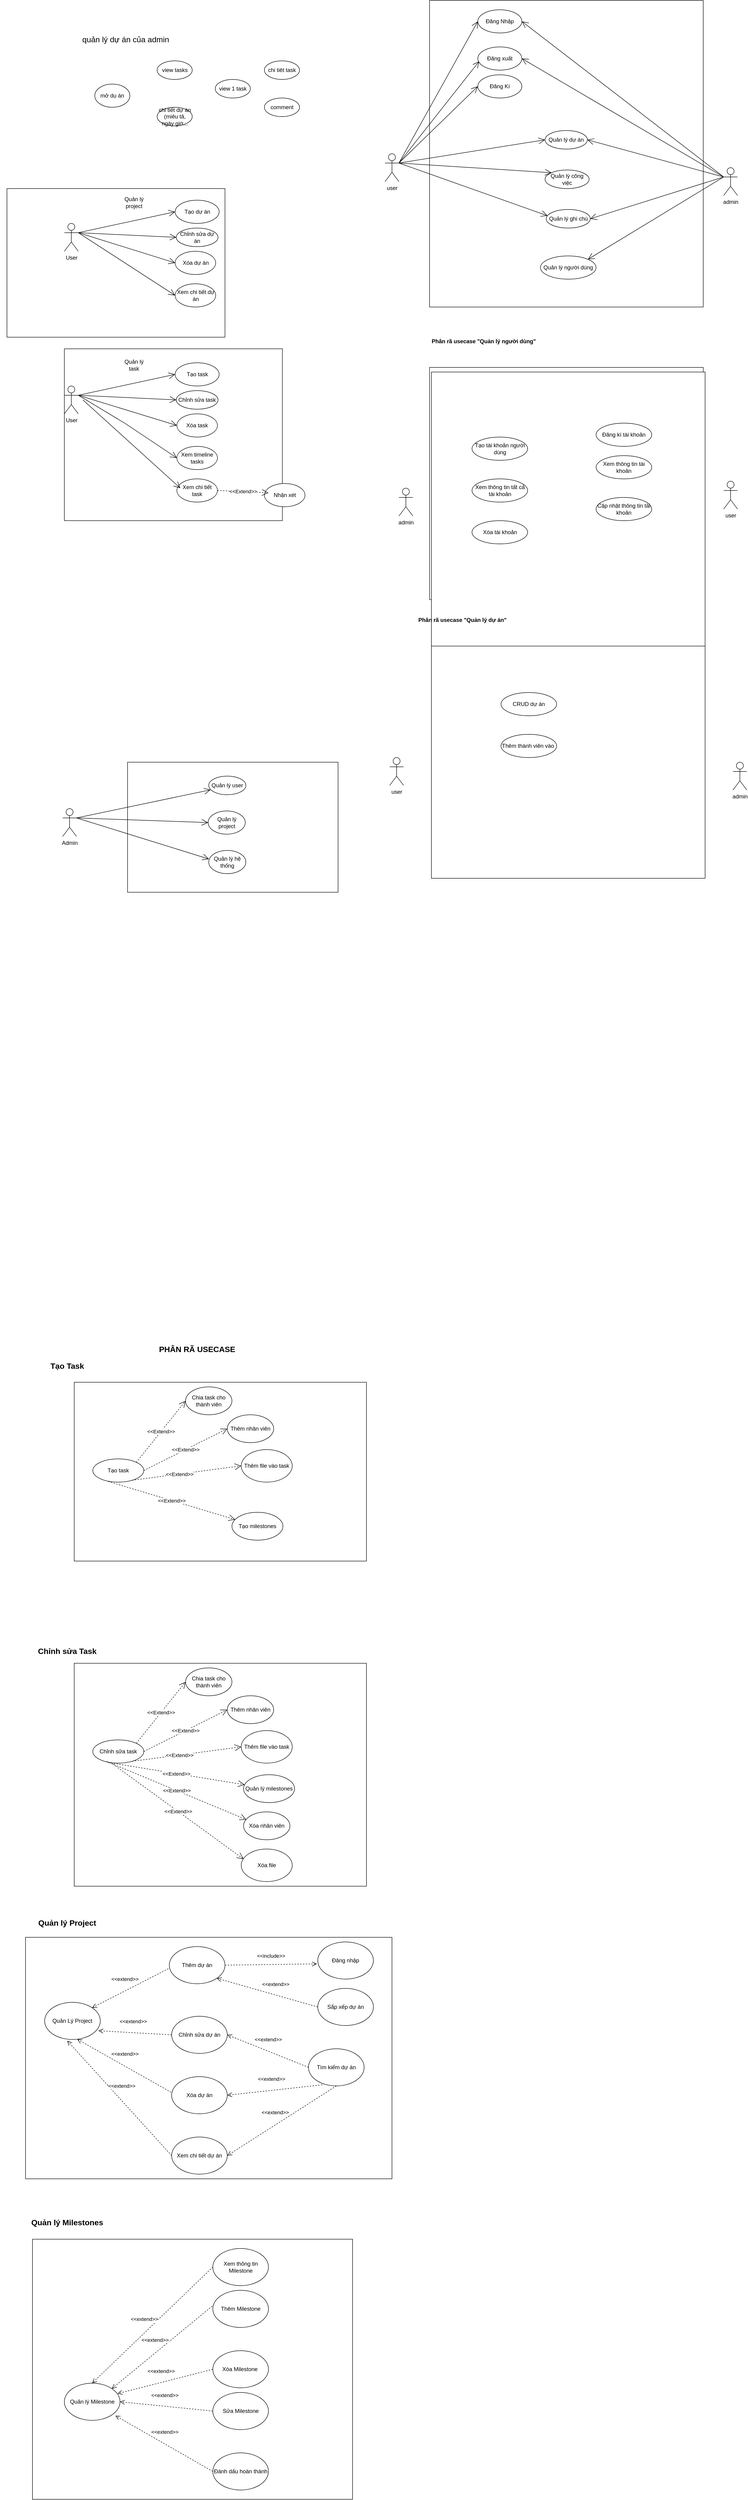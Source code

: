 <mxfile version="20.8.23" type="github">
  <diagram name="Trang-1" id="r42uPq_lxR6HUhc7CNXD">
    <mxGraphModel dx="1051" dy="5326" grid="1" gridSize="10" guides="1" tooltips="1" connect="1" arrows="1" fold="1" page="1" pageScale="1" pageWidth="827" pageHeight="1169" math="0" shadow="0">
      <root>
        <mxCell id="0" />
        <mxCell id="1" parent="0" />
        <mxCell id="wdoDGnzqQ3pz-jxtd77W-91" value="" style="rounded=0;whiteSpace=wrap;html=1;" parent="1" vertex="1">
          <mxGeometry x="90" y="1280" width="690" height="560" as="geometry" />
        </mxCell>
        <mxCell id="3knPD4Hbd1GsSMwaH2PE-27" value="" style="rounded=0;whiteSpace=wrap;html=1;" parent="1" vertex="1">
          <mxGeometry x="180" y="-565" width="630" height="385" as="geometry" />
        </mxCell>
        <mxCell id="3knPD4Hbd1GsSMwaH2PE-23" value="" style="rounded=0;whiteSpace=wrap;html=1;" parent="1" vertex="1">
          <mxGeometry x="35" y="-3135" width="470" height="320" as="geometry" />
        </mxCell>
        <mxCell id="3knPD4Hbd1GsSMwaH2PE-5" value="Chỉnh sửa dự án" style="ellipse;whiteSpace=wrap;html=1;" parent="1" vertex="1">
          <mxGeometry x="400" y="-3050" width="90" height="40" as="geometry" />
        </mxCell>
        <mxCell id="3knPD4Hbd1GsSMwaH2PE-8" value="Tạo dự án" style="ellipse;whiteSpace=wrap;html=1;" parent="1" vertex="1">
          <mxGeometry x="397.5" y="-3110" width="95" height="50" as="geometry" />
        </mxCell>
        <mxCell id="3knPD4Hbd1GsSMwaH2PE-9" value="Xóa dự án" style="ellipse;whiteSpace=wrap;html=1;" parent="1" vertex="1">
          <mxGeometry x="397.5" y="-3000" width="87.5" height="50" as="geometry" />
        </mxCell>
        <mxCell id="3knPD4Hbd1GsSMwaH2PE-10" value="Xem chi tiết dự án" style="ellipse;whiteSpace=wrap;html=1;" parent="1" vertex="1">
          <mxGeometry x="397.5" y="-2930" width="87.5" height="50" as="geometry" />
        </mxCell>
        <mxCell id="3knPD4Hbd1GsSMwaH2PE-12" value="Thêm nhân viên" style="ellipse;whiteSpace=wrap;html=1;" parent="1" vertex="1">
          <mxGeometry x="510" y="-495" width="100" height="60" as="geometry" />
        </mxCell>
        <mxCell id="3knPD4Hbd1GsSMwaH2PE-14" value="Chia task cho thành viên" style="ellipse;whiteSpace=wrap;html=1;" parent="1" vertex="1">
          <mxGeometry x="420" y="-555" width="100" height="60" as="geometry" />
        </mxCell>
        <mxCell id="3knPD4Hbd1GsSMwaH2PE-16" value="Thêm file vào task" style="ellipse;whiteSpace=wrap;html=1;" parent="1" vertex="1">
          <mxGeometry x="540" y="-420" width="110" height="70" as="geometry" />
        </mxCell>
        <mxCell id="3knPD4Hbd1GsSMwaH2PE-24" value="Quản lý project" style="text;html=1;strokeColor=none;fillColor=none;align=center;verticalAlign=middle;whiteSpace=wrap;rounded=0;" parent="1" vertex="1">
          <mxGeometry x="278.75" y="-3120" width="60" height="30" as="geometry" />
        </mxCell>
        <mxCell id="3knPD4Hbd1GsSMwaH2PE-26" value="User" style="shape=umlActor;verticalLabelPosition=bottom;verticalAlign=top;html=1;outlineConnect=0;" parent="1" vertex="1">
          <mxGeometry x="158.75" y="-3060" width="30" height="60" as="geometry" />
        </mxCell>
        <mxCell id="3knPD4Hbd1GsSMwaH2PE-33" value="&amp;lt;&amp;lt;Extend&amp;gt;&amp;gt;" style="endArrow=open;endSize=12;dashed=1;html=1;rounded=0;exitX=1;exitY=0;exitDx=0;exitDy=0;entryX=0;entryY=0.5;entryDx=0;entryDy=0;" parent="1" target="3knPD4Hbd1GsSMwaH2PE-14" edge="1">
          <mxGeometry width="160" relative="1" as="geometry">
            <mxPoint x="313.891" y="-392.678" as="sourcePoint" />
            <mxPoint x="621.25" y="-450.59" as="targetPoint" />
          </mxGeometry>
        </mxCell>
        <mxCell id="3knPD4Hbd1GsSMwaH2PE-37" value="&amp;lt;&amp;lt;Extend&amp;gt;&amp;gt;" style="endArrow=open;endSize=12;dashed=1;html=1;rounded=0;exitX=1;exitY=0.5;exitDx=0;exitDy=0;entryX=0;entryY=0.5;entryDx=0;entryDy=0;" parent="1" target="3knPD4Hbd1GsSMwaH2PE-12" edge="1">
          <mxGeometry width="160" relative="1" as="geometry">
            <mxPoint x="330" y="-375" as="sourcePoint" />
            <mxPoint x="520" y="-455" as="targetPoint" />
          </mxGeometry>
        </mxCell>
        <mxCell id="3knPD4Hbd1GsSMwaH2PE-43" value="&amp;lt;&amp;lt;Extend&amp;gt;&amp;gt;" style="endArrow=open;endSize=12;dashed=1;html=1;rounded=0;entryX=0;entryY=0.5;entryDx=0;entryDy=0;exitX=0.5;exitY=1;exitDx=0;exitDy=0;" parent="1" target="3knPD4Hbd1GsSMwaH2PE-16" edge="1">
          <mxGeometry width="160" relative="1" as="geometry">
            <mxPoint x="275" y="-350" as="sourcePoint" />
            <mxPoint x="536.109" y="-384.749" as="targetPoint" />
          </mxGeometry>
        </mxCell>
        <mxCell id="3knPD4Hbd1GsSMwaH2PE-46" value="Tạo milestones" style="ellipse;whiteSpace=wrap;html=1;" parent="1" vertex="1">
          <mxGeometry x="520" y="-285" width="110" height="60" as="geometry" />
        </mxCell>
        <mxCell id="3knPD4Hbd1GsSMwaH2PE-51" value="&amp;lt;&amp;lt;Extend&amp;gt;&amp;gt;" style="endArrow=open;endSize=12;dashed=1;html=1;rounded=0;exitX=0.303;exitY=0.973;exitDx=0;exitDy=0;exitPerimeter=0;" parent="1" target="3knPD4Hbd1GsSMwaH2PE-46" edge="1">
          <mxGeometry width="160" relative="1" as="geometry">
            <mxPoint x="253.33" y="-351.35" as="sourcePoint" />
            <mxPoint x="590" y="-65" as="targetPoint" />
          </mxGeometry>
        </mxCell>
        <mxCell id="3knPD4Hbd1GsSMwaH2PE-71" value="" style="endArrow=open;endFill=1;endSize=12;html=1;rounded=0;exitX=1;exitY=0.333;exitDx=0;exitDy=0;exitPerimeter=0;entryX=0;entryY=0.5;entryDx=0;entryDy=0;" parent="1" source="3knPD4Hbd1GsSMwaH2PE-26" target="3knPD4Hbd1GsSMwaH2PE-8" edge="1">
          <mxGeometry width="160" relative="1" as="geometry">
            <mxPoint x="418.75" y="-3070" as="sourcePoint" />
            <mxPoint x="578.75" y="-3070" as="targetPoint" />
          </mxGeometry>
        </mxCell>
        <mxCell id="3knPD4Hbd1GsSMwaH2PE-72" value="" style="endArrow=open;endFill=1;endSize=12;html=1;rounded=0;exitX=1;exitY=0.333;exitDx=0;exitDy=0;exitPerimeter=0;entryX=0;entryY=0.5;entryDx=0;entryDy=0;" parent="1" source="3knPD4Hbd1GsSMwaH2PE-26" target="3knPD4Hbd1GsSMwaH2PE-5" edge="1">
          <mxGeometry width="160" relative="1" as="geometry">
            <mxPoint x="198.75" y="-3030" as="sourcePoint" />
            <mxPoint x="406.75" y="-3085" as="targetPoint" />
          </mxGeometry>
        </mxCell>
        <mxCell id="3knPD4Hbd1GsSMwaH2PE-73" value="" style="endArrow=open;endFill=1;endSize=12;html=1;rounded=0;exitX=1;exitY=0.333;exitDx=0;exitDy=0;exitPerimeter=0;entryX=0;entryY=0.5;entryDx=0;entryDy=0;" parent="1" source="3knPD4Hbd1GsSMwaH2PE-26" target="3knPD4Hbd1GsSMwaH2PE-9" edge="1">
          <mxGeometry width="160" relative="1" as="geometry">
            <mxPoint x="208.75" y="-3020" as="sourcePoint" />
            <mxPoint x="416.75" y="-3075" as="targetPoint" />
          </mxGeometry>
        </mxCell>
        <mxCell id="3knPD4Hbd1GsSMwaH2PE-74" value="" style="endArrow=open;endFill=1;endSize=12;html=1;rounded=0;exitX=1;exitY=0.333;exitDx=0;exitDy=0;exitPerimeter=0;entryX=0;entryY=0.5;entryDx=0;entryDy=0;" parent="1" source="3knPD4Hbd1GsSMwaH2PE-26" target="3knPD4Hbd1GsSMwaH2PE-10" edge="1">
          <mxGeometry width="160" relative="1" as="geometry">
            <mxPoint x="218.75" y="-3010" as="sourcePoint" />
            <mxPoint x="426.75" y="-3065" as="targetPoint" />
          </mxGeometry>
        </mxCell>
        <mxCell id="wdoDGnzqQ3pz-jxtd77W-14" value="Tạo task" style="ellipse;whiteSpace=wrap;html=1;" parent="1" vertex="1">
          <mxGeometry x="220" y="-400" width="110" height="50" as="geometry" />
        </mxCell>
        <mxCell id="wdoDGnzqQ3pz-jxtd77W-23" value="" style="rounded=0;whiteSpace=wrap;html=1;" parent="1" vertex="1">
          <mxGeometry x="158.75" y="-2790" width="470" height="370" as="geometry" />
        </mxCell>
        <mxCell id="wdoDGnzqQ3pz-jxtd77W-24" value="Chỉnh sửa task" style="ellipse;whiteSpace=wrap;html=1;" parent="1" vertex="1">
          <mxGeometry x="400" y="-2700" width="90" height="40" as="geometry" />
        </mxCell>
        <mxCell id="wdoDGnzqQ3pz-jxtd77W-25" value="Tạo task" style="ellipse;whiteSpace=wrap;html=1;" parent="1" vertex="1">
          <mxGeometry x="397.5" y="-2760" width="95" height="50" as="geometry" />
        </mxCell>
        <mxCell id="wdoDGnzqQ3pz-jxtd77W-26" value="Xóa task" style="ellipse;whiteSpace=wrap;html=1;" parent="1" vertex="1">
          <mxGeometry x="401.25" y="-2650" width="87.5" height="50" as="geometry" />
        </mxCell>
        <mxCell id="wdoDGnzqQ3pz-jxtd77W-27" value="Xem timeline tasks" style="ellipse;whiteSpace=wrap;html=1;" parent="1" vertex="1">
          <mxGeometry x="401.25" y="-2580" width="87.5" height="50" as="geometry" />
        </mxCell>
        <mxCell id="wdoDGnzqQ3pz-jxtd77W-28" value="Quản lý task" style="text;html=1;strokeColor=none;fillColor=none;align=center;verticalAlign=middle;whiteSpace=wrap;rounded=0;" parent="1" vertex="1">
          <mxGeometry x="278.75" y="-2770" width="60" height="30" as="geometry" />
        </mxCell>
        <mxCell id="wdoDGnzqQ3pz-jxtd77W-29" value="User" style="shape=umlActor;verticalLabelPosition=bottom;verticalAlign=top;html=1;outlineConnect=0;" parent="1" vertex="1">
          <mxGeometry x="158.75" y="-2710" width="30" height="60" as="geometry" />
        </mxCell>
        <mxCell id="wdoDGnzqQ3pz-jxtd77W-30" value="" style="endArrow=open;endFill=1;endSize=12;html=1;rounded=0;exitX=1;exitY=0.333;exitDx=0;exitDy=0;exitPerimeter=0;entryX=0;entryY=0.5;entryDx=0;entryDy=0;" parent="1" source="wdoDGnzqQ3pz-jxtd77W-29" target="wdoDGnzqQ3pz-jxtd77W-25" edge="1">
          <mxGeometry width="160" relative="1" as="geometry">
            <mxPoint x="418.75" y="-2720" as="sourcePoint" />
            <mxPoint x="578.75" y="-2720" as="targetPoint" />
          </mxGeometry>
        </mxCell>
        <mxCell id="wdoDGnzqQ3pz-jxtd77W-31" value="" style="endArrow=open;endFill=1;endSize=12;html=1;rounded=0;exitX=1;exitY=0.333;exitDx=0;exitDy=0;exitPerimeter=0;entryX=0;entryY=0.5;entryDx=0;entryDy=0;" parent="1" source="wdoDGnzqQ3pz-jxtd77W-29" target="wdoDGnzqQ3pz-jxtd77W-24" edge="1">
          <mxGeometry width="160" relative="1" as="geometry">
            <mxPoint x="198.75" y="-2680" as="sourcePoint" />
            <mxPoint x="406.75" y="-2735" as="targetPoint" />
          </mxGeometry>
        </mxCell>
        <mxCell id="wdoDGnzqQ3pz-jxtd77W-32" value="" style="endArrow=open;endFill=1;endSize=12;html=1;rounded=0;exitX=1;exitY=0.333;exitDx=0;exitDy=0;exitPerimeter=0;entryX=0;entryY=0.5;entryDx=0;entryDy=0;" parent="1" source="wdoDGnzqQ3pz-jxtd77W-29" target="wdoDGnzqQ3pz-jxtd77W-26" edge="1">
          <mxGeometry width="160" relative="1" as="geometry">
            <mxPoint x="208.75" y="-2670" as="sourcePoint" />
            <mxPoint x="416.75" y="-2725" as="targetPoint" />
          </mxGeometry>
        </mxCell>
        <mxCell id="wdoDGnzqQ3pz-jxtd77W-33" value="" style="endArrow=open;endFill=1;endSize=12;html=1;rounded=0;exitX=1;exitY=0.333;exitDx=0;exitDy=0;exitPerimeter=0;entryX=0;entryY=0.5;entryDx=0;entryDy=0;" parent="1" source="wdoDGnzqQ3pz-jxtd77W-29" target="wdoDGnzqQ3pz-jxtd77W-27" edge="1">
          <mxGeometry width="160" relative="1" as="geometry">
            <mxPoint x="218.75" y="-2660" as="sourcePoint" />
            <mxPoint x="426.75" y="-2715" as="targetPoint" />
            <Array as="points">
              <mxPoint x="288.75" y="-2630" />
            </Array>
          </mxGeometry>
        </mxCell>
        <mxCell id="wdoDGnzqQ3pz-jxtd77W-34" value="Xem chi tiết task" style="ellipse;whiteSpace=wrap;html=1;" parent="1" vertex="1">
          <mxGeometry x="401.25" y="-2510" width="87.5" height="50" as="geometry" />
        </mxCell>
        <mxCell id="wdoDGnzqQ3pz-jxtd77W-35" value="" style="endArrow=open;endFill=1;endSize=12;html=1;rounded=0;entryX=0.086;entryY=0.4;entryDx=0;entryDy=0;entryPerimeter=0;" parent="1" target="wdoDGnzqQ3pz-jxtd77W-34" edge="1">
          <mxGeometry width="160" relative="1" as="geometry">
            <mxPoint x="198.75" y="-2680" as="sourcePoint" />
            <mxPoint x="411.75" y="-2545" as="targetPoint" />
            <Array as="points" />
          </mxGeometry>
        </mxCell>
        <mxCell id="wdoDGnzqQ3pz-jxtd77W-38" value="Nhận xét" style="ellipse;whiteSpace=wrap;html=1;" parent="1" vertex="1">
          <mxGeometry x="590" y="-2500" width="87.5" height="50" as="geometry" />
        </mxCell>
        <mxCell id="wdoDGnzqQ3pz-jxtd77W-40" value="&amp;lt;&amp;lt;Extend&amp;gt;&amp;gt;" style="endArrow=open;endSize=12;dashed=1;html=1;rounded=0;exitX=1;exitY=0.5;exitDx=0;exitDy=0;" parent="1" source="wdoDGnzqQ3pz-jxtd77W-34" edge="1">
          <mxGeometry width="160" relative="1" as="geometry">
            <mxPoint x="470" y="-2475.5" as="sourcePoint" />
            <mxPoint x="598.75" y="-2480" as="targetPoint" />
          </mxGeometry>
        </mxCell>
        <mxCell id="wdoDGnzqQ3pz-jxtd77W-43" value="&lt;font style=&quot;font-size: 17px;&quot;&gt;&lt;b&gt;PHÂN RÃ USECASE&lt;/b&gt;&lt;/font&gt;" style="text;html=1;strokeColor=none;fillColor=none;align=center;verticalAlign=middle;whiteSpace=wrap;rounded=0;" parent="1" vertex="1">
          <mxGeometry x="300" y="-650" width="290" height="30" as="geometry" />
        </mxCell>
        <mxCell id="wdoDGnzqQ3pz-jxtd77W-44" value="&lt;font style=&quot;font-size: 17px;&quot;&gt;&lt;b&gt;Tạo Task&lt;/b&gt;&lt;/font&gt;" style="text;html=1;strokeColor=none;fillColor=none;align=center;verticalAlign=middle;whiteSpace=wrap;rounded=0;" parent="1" vertex="1">
          <mxGeometry x="20" y="-614" width="290" height="30" as="geometry" />
        </mxCell>
        <mxCell id="wdoDGnzqQ3pz-jxtd77W-45" value="" style="rounded=0;whiteSpace=wrap;html=1;" parent="1" vertex="1">
          <mxGeometry x="180" y="40" width="630" height="480" as="geometry" />
        </mxCell>
        <mxCell id="wdoDGnzqQ3pz-jxtd77W-46" value="Thêm nhân viên" style="ellipse;whiteSpace=wrap;html=1;" parent="1" vertex="1">
          <mxGeometry x="510" y="110" width="100" height="60" as="geometry" />
        </mxCell>
        <mxCell id="wdoDGnzqQ3pz-jxtd77W-47" value="Chia task cho thành viên" style="ellipse;whiteSpace=wrap;html=1;" parent="1" vertex="1">
          <mxGeometry x="420" y="50" width="100" height="60" as="geometry" />
        </mxCell>
        <mxCell id="wdoDGnzqQ3pz-jxtd77W-48" value="Thêm file vào task" style="ellipse;whiteSpace=wrap;html=1;" parent="1" vertex="1">
          <mxGeometry x="540" y="185" width="110" height="70" as="geometry" />
        </mxCell>
        <mxCell id="wdoDGnzqQ3pz-jxtd77W-49" value="&amp;lt;&amp;lt;Extend&amp;gt;&amp;gt;" style="endArrow=open;endSize=12;dashed=1;html=1;rounded=0;exitX=1;exitY=0;exitDx=0;exitDy=0;entryX=0;entryY=0.5;entryDx=0;entryDy=0;" parent="1" target="wdoDGnzqQ3pz-jxtd77W-47" edge="1">
          <mxGeometry width="160" relative="1" as="geometry">
            <mxPoint x="313.891" y="212.322" as="sourcePoint" />
            <mxPoint x="621.25" y="154.41" as="targetPoint" />
          </mxGeometry>
        </mxCell>
        <mxCell id="wdoDGnzqQ3pz-jxtd77W-50" value="&amp;lt;&amp;lt;Extend&amp;gt;&amp;gt;" style="endArrow=open;endSize=12;dashed=1;html=1;rounded=0;exitX=1;exitY=0.5;exitDx=0;exitDy=0;entryX=0;entryY=0.5;entryDx=0;entryDy=0;" parent="1" target="wdoDGnzqQ3pz-jxtd77W-46" edge="1">
          <mxGeometry width="160" relative="1" as="geometry">
            <mxPoint x="330" y="230" as="sourcePoint" />
            <mxPoint x="520" y="150" as="targetPoint" />
          </mxGeometry>
        </mxCell>
        <mxCell id="wdoDGnzqQ3pz-jxtd77W-51" value="&amp;lt;&amp;lt;Extend&amp;gt;&amp;gt;" style="endArrow=open;endSize=12;dashed=1;html=1;rounded=0;entryX=0;entryY=0.5;entryDx=0;entryDy=0;exitX=0.5;exitY=1;exitDx=0;exitDy=0;" parent="1" target="wdoDGnzqQ3pz-jxtd77W-48" edge="1">
          <mxGeometry width="160" relative="1" as="geometry">
            <mxPoint x="275" y="255" as="sourcePoint" />
            <mxPoint x="536.109" y="220.251" as="targetPoint" />
          </mxGeometry>
        </mxCell>
        <mxCell id="wdoDGnzqQ3pz-jxtd77W-52" value="Quản lý milestones" style="ellipse;whiteSpace=wrap;html=1;" parent="1" vertex="1">
          <mxGeometry x="545" y="280" width="110" height="60" as="geometry" />
        </mxCell>
        <mxCell id="wdoDGnzqQ3pz-jxtd77W-53" value="&amp;lt;&amp;lt;Extend&amp;gt;&amp;gt;" style="endArrow=open;endSize=12;dashed=1;html=1;rounded=0;exitX=0.303;exitY=0.973;exitDx=0;exitDy=0;exitPerimeter=0;" parent="1" target="wdoDGnzqQ3pz-jxtd77W-52" edge="1">
          <mxGeometry width="160" relative="1" as="geometry">
            <mxPoint x="253.33" y="253.65" as="sourcePoint" />
            <mxPoint x="590" y="540" as="targetPoint" />
          </mxGeometry>
        </mxCell>
        <mxCell id="wdoDGnzqQ3pz-jxtd77W-54" value="Chỉnh sửa task" style="ellipse;whiteSpace=wrap;html=1;" parent="1" vertex="1">
          <mxGeometry x="220" y="205" width="110" height="50" as="geometry" />
        </mxCell>
        <mxCell id="wdoDGnzqQ3pz-jxtd77W-56" value="&amp;lt;&amp;lt;Extend&amp;gt;&amp;gt;" style="endArrow=open;endSize=12;dashed=1;html=1;rounded=0;exitX=0.273;exitY=0.93;exitDx=0;exitDy=0;exitPerimeter=0;entryX=0.06;entryY=0.275;entryDx=0;entryDy=0;entryPerimeter=0;" parent="1" source="wdoDGnzqQ3pz-jxtd77W-54" target="wdoDGnzqQ3pz-jxtd77W-57" edge="1">
          <mxGeometry width="160" relative="1" as="geometry">
            <mxPoint x="263.33" y="263.65" as="sourcePoint" />
            <mxPoint x="572" y="312" as="targetPoint" />
          </mxGeometry>
        </mxCell>
        <mxCell id="wdoDGnzqQ3pz-jxtd77W-57" value="Xóa nhân viên" style="ellipse;whiteSpace=wrap;html=1;" parent="1" vertex="1">
          <mxGeometry x="545" y="360" width="100" height="60" as="geometry" />
        </mxCell>
        <mxCell id="wdoDGnzqQ3pz-jxtd77W-59" value="Xóa file" style="ellipse;whiteSpace=wrap;html=1;" parent="1" vertex="1">
          <mxGeometry x="540" y="440" width="110" height="70" as="geometry" />
        </mxCell>
        <mxCell id="wdoDGnzqQ3pz-jxtd77W-60" value="&amp;lt;&amp;lt;Extend&amp;gt;&amp;gt;" style="endArrow=open;endSize=12;dashed=1;html=1;rounded=0;exitX=0.4;exitY=1.05;exitDx=0;exitDy=0;exitPerimeter=0;entryX=0.045;entryY=0.307;entryDx=0;entryDy=0;entryPerimeter=0;" parent="1" source="wdoDGnzqQ3pz-jxtd77W-54" target="wdoDGnzqQ3pz-jxtd77W-59" edge="1">
          <mxGeometry width="160" relative="1" as="geometry">
            <mxPoint x="260" y="262" as="sourcePoint" />
            <mxPoint x="561" y="387" as="targetPoint" />
          </mxGeometry>
        </mxCell>
        <mxCell id="wdoDGnzqQ3pz-jxtd77W-61" value="&lt;font style=&quot;font-size: 17px;&quot;&gt;&lt;b&gt;Chỉnh sửa Task&lt;/b&gt;&lt;/font&gt;" style="text;html=1;strokeColor=none;fillColor=none;align=center;verticalAlign=middle;whiteSpace=wrap;rounded=0;" parent="1" vertex="1">
          <mxGeometry x="20" width="290" height="30" as="geometry" />
        </mxCell>
        <mxCell id="wdoDGnzqQ3pz-jxtd77W-62" value="" style="rounded=0;whiteSpace=wrap;html=1;" parent="1" vertex="1">
          <mxGeometry x="75" y="630" width="790" height="520" as="geometry" />
        </mxCell>
        <mxCell id="wdoDGnzqQ3pz-jxtd77W-63" value="Thêm dự án" style="ellipse;whiteSpace=wrap;html=1;" parent="1" vertex="1">
          <mxGeometry x="385" y="650" width="120" height="80" as="geometry" />
        </mxCell>
        <mxCell id="wdoDGnzqQ3pz-jxtd77W-64" value="Chỉnh sửa dự án" style="ellipse;whiteSpace=wrap;html=1;" parent="1" vertex="1">
          <mxGeometry x="390" y="800" width="120" height="80" as="geometry" />
        </mxCell>
        <mxCell id="wdoDGnzqQ3pz-jxtd77W-65" value="Xóa dự án" style="ellipse;whiteSpace=wrap;html=1;" parent="1" vertex="1">
          <mxGeometry x="390" y="930" width="120" height="80" as="geometry" />
        </mxCell>
        <mxCell id="wdoDGnzqQ3pz-jxtd77W-66" value="Xem chi tiết dự án" style="ellipse;whiteSpace=wrap;html=1;" parent="1" vertex="1">
          <mxGeometry x="390" y="1060" width="120" height="80" as="geometry" />
        </mxCell>
        <mxCell id="wdoDGnzqQ3pz-jxtd77W-67" value="&amp;lt;&amp;lt;include&amp;gt;&amp;gt;" style="html=1;verticalAlign=bottom;endArrow=open;dashed=1;endSize=8;elbow=vertical;rounded=0;exitX=1;exitY=0.5;exitDx=0;exitDy=0;entryX=-0.017;entryY=0.59;entryDx=0;entryDy=0;entryPerimeter=0;" parent="1" source="wdoDGnzqQ3pz-jxtd77W-63" target="wdoDGnzqQ3pz-jxtd77W-68" edge="1">
          <mxGeometry y="10" relative="1" as="geometry">
            <mxPoint x="475" y="810" as="sourcePoint" />
            <mxPoint x="665" y="700" as="targetPoint" />
            <mxPoint as="offset" />
          </mxGeometry>
        </mxCell>
        <mxCell id="wdoDGnzqQ3pz-jxtd77W-68" value="Đăng nhập" style="ellipse;whiteSpace=wrap;html=1;" parent="1" vertex="1">
          <mxGeometry x="705" y="640" width="120" height="80" as="geometry" />
        </mxCell>
        <mxCell id="wdoDGnzqQ3pz-jxtd77W-69" value="Tìm kiếm dự án" style="ellipse;whiteSpace=wrap;html=1;" parent="1" vertex="1">
          <mxGeometry x="685" y="870" width="120" height="80" as="geometry" />
        </mxCell>
        <mxCell id="wdoDGnzqQ3pz-jxtd77W-70" value="&amp;lt;&amp;lt;extend&amp;gt;&amp;gt;" style="html=1;verticalAlign=bottom;endArrow=open;dashed=1;endSize=8;elbow=vertical;rounded=0;exitX=0;exitY=0.5;exitDx=0;exitDy=0;entryX=1;entryY=0.5;entryDx=0;entryDy=0;" parent="1" source="wdoDGnzqQ3pz-jxtd77W-69" target="wdoDGnzqQ3pz-jxtd77W-64" edge="1">
          <mxGeometry x="0.056" y="-15" relative="1" as="geometry">
            <mxPoint x="475" y="810" as="sourcePoint" />
            <mxPoint x="395" y="810" as="targetPoint" />
            <mxPoint as="offset" />
          </mxGeometry>
        </mxCell>
        <mxCell id="wdoDGnzqQ3pz-jxtd77W-71" value="&amp;lt;&amp;lt;extend&amp;gt;&amp;gt;" style="html=1;verticalAlign=bottom;endArrow=open;dashed=1;endSize=8;elbow=vertical;rounded=0;entryX=1;entryY=0.5;entryDx=0;entryDy=0;exitX=0.247;exitY=0.97;exitDx=0;exitDy=0;exitPerimeter=0;" parent="1" source="wdoDGnzqQ3pz-jxtd77W-69" target="wdoDGnzqQ3pz-jxtd77W-65" edge="1">
          <mxGeometry x="0.056" y="-15" relative="1" as="geometry">
            <mxPoint x="655" y="940" as="sourcePoint" />
            <mxPoint x="515" y="880" as="targetPoint" />
            <mxPoint as="offset" />
          </mxGeometry>
        </mxCell>
        <mxCell id="wdoDGnzqQ3pz-jxtd77W-72" value="&amp;lt;&amp;lt;extend&amp;gt;&amp;gt;" style="html=1;verticalAlign=bottom;endArrow=open;dashed=1;endSize=8;elbow=vertical;rounded=0;exitX=0.5;exitY=1;exitDx=0;exitDy=0;entryX=1;entryY=0.5;entryDx=0;entryDy=0;" parent="1" source="wdoDGnzqQ3pz-jxtd77W-69" target="wdoDGnzqQ3pz-jxtd77W-66" edge="1">
          <mxGeometry x="0.056" y="-15" relative="1" as="geometry">
            <mxPoint x="695" y="880" as="sourcePoint" />
            <mxPoint x="525" y="890" as="targetPoint" />
            <mxPoint as="offset" />
          </mxGeometry>
        </mxCell>
        <mxCell id="wdoDGnzqQ3pz-jxtd77W-73" value="Quản Lý Project" style="ellipse;whiteSpace=wrap;html=1;" parent="1" vertex="1">
          <mxGeometry x="116.25" y="770" width="120" height="80" as="geometry" />
        </mxCell>
        <mxCell id="wdoDGnzqQ3pz-jxtd77W-74" value="&amp;lt;&amp;lt;extend&amp;gt;&amp;gt;" style="html=1;verticalAlign=bottom;endArrow=open;dashed=1;endSize=8;elbow=vertical;rounded=0;entryX=0.967;entryY=0.765;entryDx=0;entryDy=0;exitX=0;exitY=0.5;exitDx=0;exitDy=0;entryPerimeter=0;" parent="1" source="wdoDGnzqQ3pz-jxtd77W-64" target="wdoDGnzqQ3pz-jxtd77W-73" edge="1">
          <mxGeometry x="0.056" y="-15" relative="1" as="geometry">
            <mxPoint x="715" y="908" as="sourcePoint" />
            <mxPoint x="515" y="990" as="targetPoint" />
            <mxPoint as="offset" />
          </mxGeometry>
        </mxCell>
        <mxCell id="wdoDGnzqQ3pz-jxtd77W-75" value="&amp;lt;&amp;lt;extend&amp;gt;&amp;gt;" style="html=1;verticalAlign=bottom;endArrow=open;dashed=1;endSize=8;elbow=vertical;rounded=0;entryX=0.587;entryY=0.995;entryDx=0;entryDy=0;exitX=-0.01;exitY=0.42;exitDx=0;exitDy=0;exitPerimeter=0;entryPerimeter=0;" parent="1" source="wdoDGnzqQ3pz-jxtd77W-65" target="wdoDGnzqQ3pz-jxtd77W-73" edge="1">
          <mxGeometry x="0.056" y="-15" relative="1" as="geometry">
            <mxPoint x="725" y="918" as="sourcePoint" />
            <mxPoint x="525" y="1000" as="targetPoint" />
            <mxPoint as="offset" />
          </mxGeometry>
        </mxCell>
        <mxCell id="wdoDGnzqQ3pz-jxtd77W-76" value="&amp;lt;&amp;lt;extend&amp;gt;&amp;gt;" style="html=1;verticalAlign=bottom;endArrow=open;dashed=1;endSize=8;elbow=vertical;rounded=0;entryX=0.407;entryY=1.035;entryDx=0;entryDy=0;exitX=0;exitY=0.5;exitDx=0;exitDy=0;entryPerimeter=0;" parent="1" source="wdoDGnzqQ3pz-jxtd77W-66" target="wdoDGnzqQ3pz-jxtd77W-73" edge="1">
          <mxGeometry x="0.056" y="-15" relative="1" as="geometry">
            <mxPoint x="735" y="928" as="sourcePoint" />
            <mxPoint x="535" y="1010" as="targetPoint" />
            <mxPoint as="offset" />
          </mxGeometry>
        </mxCell>
        <mxCell id="wdoDGnzqQ3pz-jxtd77W-77" value="&amp;lt;&amp;lt;extend&amp;gt;&amp;gt;" style="html=1;verticalAlign=bottom;endArrow=open;dashed=1;endSize=8;elbow=vertical;rounded=0;entryX=1;entryY=0;entryDx=0;entryDy=0;exitX=-0.017;exitY=0.595;exitDx=0;exitDy=0;exitPerimeter=0;" parent="1" source="wdoDGnzqQ3pz-jxtd77W-63" target="wdoDGnzqQ3pz-jxtd77W-73" edge="1">
          <mxGeometry x="0.056" y="-15" relative="1" as="geometry">
            <mxPoint x="745" y="938" as="sourcePoint" />
            <mxPoint x="545" y="1020" as="targetPoint" />
            <mxPoint as="offset" />
          </mxGeometry>
        </mxCell>
        <mxCell id="wdoDGnzqQ3pz-jxtd77W-78" value="&amp;lt;&amp;lt;extend&amp;gt;&amp;gt;" style="html=1;verticalAlign=bottom;endArrow=open;dashed=1;endSize=8;elbow=vertical;rounded=0;entryX=1;entryY=1;entryDx=0;entryDy=0;" parent="1" target="wdoDGnzqQ3pz-jxtd77W-63" edge="1">
          <mxGeometry x="-0.138" y="-14" relative="1" as="geometry">
            <mxPoint x="705" y="780" as="sourcePoint" />
            <mxPoint x="555" y="1030" as="targetPoint" />
            <mxPoint x="-1" as="offset" />
          </mxGeometry>
        </mxCell>
        <mxCell id="wdoDGnzqQ3pz-jxtd77W-79" value="Sắp xếp dự án" style="ellipse;whiteSpace=wrap;html=1;" parent="1" vertex="1">
          <mxGeometry x="705" y="740" width="120" height="80" as="geometry" />
        </mxCell>
        <mxCell id="wdoDGnzqQ3pz-jxtd77W-80" value="Quản lý Milestone" style="ellipse;whiteSpace=wrap;html=1;" parent="1" vertex="1">
          <mxGeometry x="158.75" y="1590" width="120" height="80" as="geometry" />
        </mxCell>
        <mxCell id="wdoDGnzqQ3pz-jxtd77W-81" value="Xóa Milestone&lt;span style=&quot;white-space: pre;&quot;&gt; &lt;/span&gt;" style="ellipse;whiteSpace=wrap;html=1;" parent="1" vertex="1">
          <mxGeometry x="478.75" y="1520" width="120" height="80" as="geometry" />
        </mxCell>
        <mxCell id="wdoDGnzqQ3pz-jxtd77W-82" value="Sửa Milestone" style="ellipse;whiteSpace=wrap;html=1;" parent="1" vertex="1">
          <mxGeometry x="478.75" y="1610" width="120" height="80" as="geometry" />
        </mxCell>
        <mxCell id="wdoDGnzqQ3pz-jxtd77W-83" value="Đánh dấu hoàn thành" style="ellipse;whiteSpace=wrap;html=1;" parent="1" vertex="1">
          <mxGeometry x="478.75" y="1740" width="120" height="80" as="geometry" />
        </mxCell>
        <mxCell id="wdoDGnzqQ3pz-jxtd77W-84" value="Thêm Milestone" style="ellipse;whiteSpace=wrap;html=1;" parent="1" vertex="1">
          <mxGeometry x="478.75" y="1390" width="120" height="80" as="geometry" />
        </mxCell>
        <mxCell id="wdoDGnzqQ3pz-jxtd77W-85" value="&amp;lt;&amp;lt;extend&amp;gt;&amp;gt;" style="html=1;verticalAlign=bottom;endArrow=open;dashed=1;endSize=8;elbow=vertical;rounded=0;entryX=1;entryY=0;entryDx=0;entryDy=0;exitX=-0.01;exitY=0.425;exitDx=0;exitDy=0;exitPerimeter=0;" parent="1" source="wdoDGnzqQ3pz-jxtd77W-84" target="wdoDGnzqQ3pz-jxtd77W-80" edge="1">
          <mxGeometry x="0.056" y="-15" relative="1" as="geometry">
            <mxPoint x="493.75" y="1250" as="sourcePoint" />
            <mxPoint x="227.75" y="963" as="targetPoint" />
            <mxPoint as="offset" />
          </mxGeometry>
        </mxCell>
        <mxCell id="wdoDGnzqQ3pz-jxtd77W-86" value="&amp;lt;&amp;lt;extend&amp;gt;&amp;gt;" style="html=1;verticalAlign=bottom;endArrow=open;dashed=1;endSize=8;elbow=vertical;rounded=0;entryX=0.957;entryY=0.28;entryDx=0;entryDy=0;entryPerimeter=0;exitX=0;exitY=0.5;exitDx=0;exitDy=0;" parent="1" source="wdoDGnzqQ3pz-jxtd77W-81" target="wdoDGnzqQ3pz-jxtd77W-80" edge="1">
          <mxGeometry x="0.056" y="-15" relative="1" as="geometry">
            <mxPoint x="478.75" y="1530" as="sourcePoint" />
            <mxPoint x="280.75" y="1542" as="targetPoint" />
            <mxPoint as="offset" />
          </mxGeometry>
        </mxCell>
        <mxCell id="wdoDGnzqQ3pz-jxtd77W-87" value="&amp;lt;&amp;lt;extend&amp;gt;&amp;gt;" style="html=1;verticalAlign=bottom;endArrow=open;dashed=1;endSize=8;elbow=vertical;rounded=0;entryX=1;entryY=0.5;entryDx=0;entryDy=0;exitX=0;exitY=0.5;exitDx=0;exitDy=0;" parent="1" source="wdoDGnzqQ3pz-jxtd77W-82" target="wdoDGnzqQ3pz-jxtd77W-80" edge="1">
          <mxGeometry x="0.056" y="-15" relative="1" as="geometry">
            <mxPoint x="497.75" y="1424" as="sourcePoint" />
            <mxPoint x="290.75" y="1552" as="targetPoint" />
            <mxPoint as="offset" />
          </mxGeometry>
        </mxCell>
        <mxCell id="wdoDGnzqQ3pz-jxtd77W-88" value="&amp;lt;&amp;lt;extend&amp;gt;&amp;gt;" style="html=1;verticalAlign=bottom;endArrow=open;dashed=1;endSize=8;elbow=vertical;rounded=0;entryX=0.917;entryY=0.875;entryDx=0;entryDy=0;exitX=0;exitY=0.5;exitDx=0;exitDy=0;entryPerimeter=0;" parent="1" source="wdoDGnzqQ3pz-jxtd77W-83" target="wdoDGnzqQ3pz-jxtd77W-80" edge="1">
          <mxGeometry x="0.056" y="-15" relative="1" as="geometry">
            <mxPoint x="507.75" y="1434" as="sourcePoint" />
            <mxPoint x="300.75" y="1562" as="targetPoint" />
            <mxPoint as="offset" />
          </mxGeometry>
        </mxCell>
        <mxCell id="wdoDGnzqQ3pz-jxtd77W-89" value="Xem thông tin Milestone" style="ellipse;whiteSpace=wrap;html=1;" parent="1" vertex="1">
          <mxGeometry x="478.75" y="1300" width="120" height="80" as="geometry" />
        </mxCell>
        <mxCell id="wdoDGnzqQ3pz-jxtd77W-90" value="&amp;lt;&amp;lt;extend&amp;gt;&amp;gt;" style="html=1;verticalAlign=bottom;endArrow=open;dashed=1;endSize=8;elbow=vertical;rounded=0;entryX=0.5;entryY=0;entryDx=0;entryDy=0;exitX=0;exitY=0.5;exitDx=0;exitDy=0;" parent="1" source="wdoDGnzqQ3pz-jxtd77W-89" target="wdoDGnzqQ3pz-jxtd77W-80" edge="1">
          <mxGeometry x="0.056" y="-15" relative="1" as="geometry">
            <mxPoint x="487.75" y="1414" as="sourcePoint" />
            <mxPoint x="280.75" y="1542" as="targetPoint" />
            <mxPoint as="offset" />
          </mxGeometry>
        </mxCell>
        <mxCell id="wdoDGnzqQ3pz-jxtd77W-92" value="&lt;font style=&quot;font-size: 17px;&quot;&gt;&lt;b&gt;Quản lý Project&lt;/b&gt;&lt;/font&gt;" style="text;html=1;strokeColor=none;fillColor=none;align=center;verticalAlign=middle;whiteSpace=wrap;rounded=0;" parent="1" vertex="1">
          <mxGeometry x="20" y="585" width="290" height="30" as="geometry" />
        </mxCell>
        <mxCell id="wdoDGnzqQ3pz-jxtd77W-93" value="&lt;font style=&quot;font-size: 17px;&quot;&gt;&lt;b&gt;Quản lý Milestones&lt;/b&gt;&lt;/font&gt;" style="text;html=1;strokeColor=none;fillColor=none;align=center;verticalAlign=middle;whiteSpace=wrap;rounded=0;" parent="1" vertex="1">
          <mxGeometry x="20" y="1230" width="290" height="30" as="geometry" />
        </mxCell>
        <mxCell id="wdoDGnzqQ3pz-jxtd77W-94" value="quản lý dự án của admin" style="text;html=1;strokeColor=none;fillColor=none;align=center;verticalAlign=middle;whiteSpace=wrap;rounded=0;fontSize=17;" parent="1" vertex="1">
          <mxGeometry x="102.75" y="-3470" width="376" height="30" as="geometry" />
        </mxCell>
        <mxCell id="83KntUSoox0dlnAg8Au9-1" value="" style="rounded=0;whiteSpace=wrap;html=1;" parent="1" vertex="1">
          <mxGeometry x="295" y="-1900" width="453.75" height="280" as="geometry" />
        </mxCell>
        <mxCell id="83KntUSoox0dlnAg8Au9-3" value="Quản lý user" style="ellipse;whiteSpace=wrap;html=1;" parent="1" vertex="1">
          <mxGeometry x="470" y="-1870" width="80" height="40" as="geometry" />
        </mxCell>
        <mxCell id="83KntUSoox0dlnAg8Au9-4" value="Quản lý project" style="ellipse;whiteSpace=wrap;html=1;" parent="1" vertex="1">
          <mxGeometry x="468.75" y="-1795" width="80" height="50" as="geometry" />
        </mxCell>
        <mxCell id="83KntUSoox0dlnAg8Au9-7" value="Admin" style="shape=umlActor;verticalLabelPosition=bottom;verticalAlign=top;html=1;outlineConnect=0;" parent="1" vertex="1">
          <mxGeometry x="155" y="-1800" width="30" height="60" as="geometry" />
        </mxCell>
        <mxCell id="83KntUSoox0dlnAg8Au9-8" value="" style="endArrow=open;endFill=1;endSize=12;html=1;rounded=0;exitX=1;exitY=0.333;exitDx=0;exitDy=0;exitPerimeter=0;entryX=0.049;entryY=0.738;entryDx=0;entryDy=0;entryPerimeter=0;" parent="1" source="83KntUSoox0dlnAg8Au9-7" target="83KntUSoox0dlnAg8Au9-3" edge="1">
          <mxGeometry width="160" relative="1" as="geometry">
            <mxPoint x="415" y="-1940" as="sourcePoint" />
            <mxPoint x="365" y="-1850" as="targetPoint" />
          </mxGeometry>
        </mxCell>
        <mxCell id="83KntUSoox0dlnAg8Au9-9" value="" style="endArrow=open;endFill=1;endSize=12;html=1;rounded=0;exitX=1;exitY=0.333;exitDx=0;exitDy=0;exitPerimeter=0;entryX=0;entryY=0.5;entryDx=0;entryDy=0;" parent="1" source="83KntUSoox0dlnAg8Au9-7" target="83KntUSoox0dlnAg8Au9-4" edge="1">
          <mxGeometry width="160" relative="1" as="geometry">
            <mxPoint x="195" y="-1770" as="sourcePoint" />
            <mxPoint x="369" y="-1830" as="targetPoint" />
          </mxGeometry>
        </mxCell>
        <mxCell id="83KntUSoox0dlnAg8Au9-11" value="" style="endArrow=open;endFill=1;endSize=12;html=1;rounded=0;exitX=1;exitY=0.333;exitDx=0;exitDy=0;exitPerimeter=0;entryX=0.006;entryY=0.37;entryDx=0;entryDy=0;entryPerimeter=0;" parent="1" source="83KntUSoox0dlnAg8Au9-7" target="83KntUSoox0dlnAg8Au9-14" edge="1">
          <mxGeometry width="160" relative="1" as="geometry">
            <mxPoint x="215" y="-1750" as="sourcePoint" />
            <mxPoint x="460" y="-1650" as="targetPoint" />
          </mxGeometry>
        </mxCell>
        <mxCell id="83KntUSoox0dlnAg8Au9-14" value="Quản lý hệ thống" style="ellipse;whiteSpace=wrap;html=1;" parent="1" vertex="1">
          <mxGeometry x="470" y="-1710" width="80" height="50" as="geometry" />
        </mxCell>
        <mxCell id="iF0sW2QIoJHiKXRag4gN-1" value="" style="rounded=0;whiteSpace=wrap;html=1;" parent="1" vertex="1">
          <mxGeometry x="946" y="-3540" width="590" height="660" as="geometry" />
        </mxCell>
        <mxCell id="iF0sW2QIoJHiKXRag4gN-2" value="admin" style="shape=umlActor;verticalLabelPosition=bottom;verticalAlign=top;html=1;" parent="1" vertex="1">
          <mxGeometry x="1580" y="-3180" width="30" height="60" as="geometry" />
        </mxCell>
        <mxCell id="iF0sW2QIoJHiKXRag4gN-5" value="user" style="shape=umlActor;verticalLabelPosition=bottom;verticalAlign=top;html=1;" parent="1" vertex="1">
          <mxGeometry x="850" y="-3210" width="30" height="60" as="geometry" />
        </mxCell>
        <mxCell id="iF0sW2QIoJHiKXRag4gN-7" style="edgeStyle=orthogonalEdgeStyle;rounded=0;orthogonalLoop=1;jettySize=auto;html=1;exitX=0.5;exitY=1;exitDx=0;exitDy=0;" parent="1" source="iF0sW2QIoJHiKXRag4gN-1" target="iF0sW2QIoJHiKXRag4gN-1" edge="1">
          <mxGeometry relative="1" as="geometry" />
        </mxCell>
        <mxCell id="iF0sW2QIoJHiKXRag4gN-8" value="Đăng Nhập" style="ellipse;whiteSpace=wrap;html=1;" parent="1" vertex="1">
          <mxGeometry x="1050" y="-3520" width="95" height="50" as="geometry" />
        </mxCell>
        <mxCell id="iF0sW2QIoJHiKXRag4gN-9" value="Đăng xuất" style="ellipse;whiteSpace=wrap;html=1;" parent="1" vertex="1">
          <mxGeometry x="1050" y="-3440" width="95" height="50" as="geometry" />
        </mxCell>
        <mxCell id="iF0sW2QIoJHiKXRag4gN-10" value="Đăng Kí" style="ellipse;whiteSpace=wrap;html=1;" parent="1" vertex="1">
          <mxGeometry x="1050" y="-3380" width="95" height="50" as="geometry" />
        </mxCell>
        <mxCell id="iF0sW2QIoJHiKXRag4gN-12" value="" style="endArrow=open;endFill=1;endSize=12;html=1;rounded=0;entryX=0;entryY=0.5;entryDx=0;entryDy=0;exitX=1;exitY=0.333;exitDx=0;exitDy=0;exitPerimeter=0;" parent="1" source="iF0sW2QIoJHiKXRag4gN-5" target="iF0sW2QIoJHiKXRag4gN-8" edge="1">
          <mxGeometry width="160" relative="1" as="geometry">
            <mxPoint x="1170" y="-3280" as="sourcePoint" />
            <mxPoint x="1330" y="-3280" as="targetPoint" />
          </mxGeometry>
        </mxCell>
        <mxCell id="iF0sW2QIoJHiKXRag4gN-13" value="" style="endArrow=open;endFill=1;endSize=12;html=1;rounded=0;entryX=1;entryY=0.5;entryDx=0;entryDy=0;exitX=0;exitY=0.333;exitDx=0;exitDy=0;exitPerimeter=0;" parent="1" source="iF0sW2QIoJHiKXRag4gN-2" target="iF0sW2QIoJHiKXRag4gN-8" edge="1">
          <mxGeometry width="160" relative="1" as="geometry">
            <mxPoint x="890" y="-3180" as="sourcePoint" />
            <mxPoint x="1060" y="-3445" as="targetPoint" />
          </mxGeometry>
        </mxCell>
        <mxCell id="iF0sW2QIoJHiKXRag4gN-14" value="" style="endArrow=open;endFill=1;endSize=12;html=1;rounded=0;entryX=1;entryY=0.5;entryDx=0;entryDy=0;" parent="1" target="iF0sW2QIoJHiKXRag4gN-9" edge="1">
          <mxGeometry width="160" relative="1" as="geometry">
            <mxPoint x="1580" y="-3160" as="sourcePoint" />
            <mxPoint x="1145" y="-3385" as="targetPoint" />
          </mxGeometry>
        </mxCell>
        <mxCell id="iF0sW2QIoJHiKXRag4gN-15" value="" style="endArrow=open;endFill=1;endSize=12;html=1;rounded=0;entryX=0.031;entryY=0.621;entryDx=0;entryDy=0;entryPerimeter=0;" parent="1" target="iF0sW2QIoJHiKXRag4gN-9" edge="1">
          <mxGeometry width="160" relative="1" as="geometry">
            <mxPoint x="880" y="-3190" as="sourcePoint" />
            <mxPoint x="1060" y="-3445" as="targetPoint" />
          </mxGeometry>
        </mxCell>
        <mxCell id="iF0sW2QIoJHiKXRag4gN-16" value="" style="endArrow=open;endFill=1;endSize=12;html=1;rounded=0;entryX=0;entryY=0.5;entryDx=0;entryDy=0;" parent="1" target="iF0sW2QIoJHiKXRag4gN-10" edge="1">
          <mxGeometry width="160" relative="1" as="geometry">
            <mxPoint x="880" y="-3190" as="sourcePoint" />
            <mxPoint x="1063" y="-3369" as="targetPoint" />
          </mxGeometry>
        </mxCell>
        <mxCell id="iF0sW2QIoJHiKXRag4gN-17" value="Quản lý dự án" style="ellipse;whiteSpace=wrap;html=1;" parent="1" vertex="1">
          <mxGeometry x="1195" y="-3260" width="91.25" height="40" as="geometry" />
        </mxCell>
        <mxCell id="iF0sW2QIoJHiKXRag4gN-25" value="Quản lý công việc" style="ellipse;whiteSpace=wrap;html=1;" parent="1" vertex="1">
          <mxGeometry x="1195" y="-3175" width="95" height="40" as="geometry" />
        </mxCell>
        <mxCell id="iF0sW2QIoJHiKXRag4gN-26" value="Quản lý ghi chú" style="ellipse;whiteSpace=wrap;html=1;" parent="1" vertex="1">
          <mxGeometry x="1197.5" y="-3090" width="95" height="40" as="geometry" />
        </mxCell>
        <mxCell id="iF0sW2QIoJHiKXRag4gN-27" value="Quản lý người dùng" style="ellipse;whiteSpace=wrap;html=1;" parent="1" vertex="1">
          <mxGeometry x="1185" y="-2990" width="120" height="50" as="geometry" />
        </mxCell>
        <mxCell id="iF0sW2QIoJHiKXRag4gN-31" value="" style="endArrow=open;endFill=1;endSize=12;html=1;rounded=0;entryX=0;entryY=0.5;entryDx=0;entryDy=0;" parent="1" target="iF0sW2QIoJHiKXRag4gN-17" edge="1">
          <mxGeometry width="160" relative="1" as="geometry">
            <mxPoint x="880" y="-3190" as="sourcePoint" />
            <mxPoint x="1060" y="-3345" as="targetPoint" />
          </mxGeometry>
        </mxCell>
        <mxCell id="iF0sW2QIoJHiKXRag4gN-32" value="" style="endArrow=open;endFill=1;endSize=12;html=1;rounded=0;entryX=0;entryY=0;entryDx=0;entryDy=0;" parent="1" target="iF0sW2QIoJHiKXRag4gN-25" edge="1">
          <mxGeometry width="160" relative="1" as="geometry">
            <mxPoint x="880" y="-3190" as="sourcePoint" />
            <mxPoint x="1205" y="-3230" as="targetPoint" />
          </mxGeometry>
        </mxCell>
        <mxCell id="iF0sW2QIoJHiKXRag4gN-34" value="" style="endArrow=open;endFill=1;endSize=12;html=1;rounded=0;entryX=0.029;entryY=0.337;entryDx=0;entryDy=0;entryPerimeter=0;" parent="1" target="iF0sW2QIoJHiKXRag4gN-26" edge="1">
          <mxGeometry width="160" relative="1" as="geometry">
            <mxPoint x="880" y="-3190" as="sourcePoint" />
            <mxPoint x="1217" y="-3159" as="targetPoint" />
          </mxGeometry>
        </mxCell>
        <mxCell id="iF0sW2QIoJHiKXRag4gN-35" value="" style="endArrow=open;endFill=1;endSize=12;html=1;rounded=0;entryX=1;entryY=0;entryDx=0;entryDy=0;exitX=0;exitY=0.333;exitDx=0;exitDy=0;exitPerimeter=0;" parent="1" source="iF0sW2QIoJHiKXRag4gN-2" target="iF0sW2QIoJHiKXRag4gN-27" edge="1">
          <mxGeometry width="160" relative="1" as="geometry">
            <mxPoint x="890" y="-3180" as="sourcePoint" />
            <mxPoint x="1204" y="-3047" as="targetPoint" />
          </mxGeometry>
        </mxCell>
        <mxCell id="iF0sW2QIoJHiKXRag4gN-36" style="edgeStyle=orthogonalEdgeStyle;rounded=0;orthogonalLoop=1;jettySize=auto;html=1;exitX=0.5;exitY=1;exitDx=0;exitDy=0;" parent="1" source="iF0sW2QIoJHiKXRag4gN-26" target="iF0sW2QIoJHiKXRag4gN-26" edge="1">
          <mxGeometry relative="1" as="geometry" />
        </mxCell>
        <mxCell id="iF0sW2QIoJHiKXRag4gN-37" value="" style="endArrow=open;endFill=1;endSize=12;html=1;rounded=0;entryX=1;entryY=0.5;entryDx=0;entryDy=0;" parent="1" target="iF0sW2QIoJHiKXRag4gN-17" edge="1">
          <mxGeometry width="160" relative="1" as="geometry">
            <mxPoint x="1580" y="-3160" as="sourcePoint" />
            <mxPoint x="1297" y="-2973" as="targetPoint" />
          </mxGeometry>
        </mxCell>
        <mxCell id="iF0sW2QIoJHiKXRag4gN-39" value="" style="endArrow=open;endFill=1;endSize=12;html=1;rounded=0;entryX=1;entryY=0.5;entryDx=0;entryDy=0;" parent="1" target="iF0sW2QIoJHiKXRag4gN-26" edge="1">
          <mxGeometry width="160" relative="1" as="geometry">
            <mxPoint x="1580" y="-3160" as="sourcePoint" />
            <mxPoint x="1288" y="-3016.5" as="targetPoint" />
          </mxGeometry>
        </mxCell>
        <mxCell id="iF0sW2QIoJHiKXRag4gN-40" value="mở dụ án" style="ellipse;whiteSpace=wrap;html=1;" parent="1" vertex="1">
          <mxGeometry x="224.38" y="-3360" width="75.62" height="50" as="geometry" />
        </mxCell>
        <mxCell id="iF0sW2QIoJHiKXRag4gN-41" value="chi tiết dự án&lt;br&gt;(miêu tả, ngày giờ..." style="ellipse;whiteSpace=wrap;html=1;" parent="1" vertex="1">
          <mxGeometry x="358.76" y="-3310" width="75.62" height="40" as="geometry" />
        </mxCell>
        <mxCell id="iF0sW2QIoJHiKXRag4gN-42" value="view tasks" style="ellipse;whiteSpace=wrap;html=1;" parent="1" vertex="1">
          <mxGeometry x="358.76" y="-3410" width="75.62" height="40" as="geometry" />
        </mxCell>
        <mxCell id="iF0sW2QIoJHiKXRag4gN-43" value="comment" style="ellipse;whiteSpace=wrap;html=1;" parent="1" vertex="1">
          <mxGeometry x="590" y="-3330" width="75.62" height="40" as="geometry" />
        </mxCell>
        <mxCell id="iF0sW2QIoJHiKXRag4gN-45" value="view 1 task" style="ellipse;whiteSpace=wrap;html=1;" parent="1" vertex="1">
          <mxGeometry x="484.06" y="-3370" width="75.62" height="40" as="geometry" />
        </mxCell>
        <mxCell id="iF0sW2QIoJHiKXRag4gN-47" value="chi tiêt task" style="ellipse;whiteSpace=wrap;html=1;" parent="1" vertex="1">
          <mxGeometry x="590" y="-3410" width="75.62" height="40" as="geometry" />
        </mxCell>
        <mxCell id="fhuNO0M-TIe1_0BuHKKy-1" value="" style="rounded=0;whiteSpace=wrap;html=1;" vertex="1" parent="1">
          <mxGeometry x="946" y="-2750" width="590" height="500" as="geometry" />
        </mxCell>
        <mxCell id="KcKy3CNMFIhAis5_J8ZE-1" value="" style="rounded=0;whiteSpace=wrap;html=1;" vertex="1" parent="1">
          <mxGeometry x="950" y="-2740" width="590" height="660" as="geometry" />
        </mxCell>
        <mxCell id="fhuNO0M-TIe1_0BuHKKy-15" value="Phân rã usecase &quot;Quản lý người dùng&quot;" style="text;align=center;fontStyle=1;verticalAlign=middle;spacingLeft=3;spacingRight=3;strokeColor=none;rotatable=0;points=[[0,0.5],[1,0.5]];portConstraint=eastwest;" vertex="1" parent="1">
          <mxGeometry x="946" y="-2820" width="234" height="26" as="geometry" />
        </mxCell>
        <mxCell id="fhuNO0M-TIe1_0BuHKKy-16" value="Tạo tài khoản người dùng" style="ellipse;whiteSpace=wrap;html=1;" vertex="1" parent="1">
          <mxGeometry x="1037.5" y="-2600" width="120" height="50" as="geometry" />
        </mxCell>
        <mxCell id="fhuNO0M-TIe1_0BuHKKy-17" value="Xem thông tin tất cả tài khoản" style="ellipse;whiteSpace=wrap;html=1;" vertex="1" parent="1">
          <mxGeometry x="1037.5" y="-2510" width="120" height="50" as="geometry" />
        </mxCell>
        <mxCell id="fhuNO0M-TIe1_0BuHKKy-18" value="Xóa tài khoản" style="ellipse;whiteSpace=wrap;html=1;" vertex="1" parent="1">
          <mxGeometry x="1037.5" y="-2420" width="120" height="50" as="geometry" />
        </mxCell>
        <mxCell id="fhuNO0M-TIe1_0BuHKKy-19" value="Đăng kí tài khoản" style="ellipse;whiteSpace=wrap;html=1;" vertex="1" parent="1">
          <mxGeometry x="1305" y="-2630" width="120" height="50" as="geometry" />
        </mxCell>
        <mxCell id="fhuNO0M-TIe1_0BuHKKy-20" value="Xem thông tin tài khoản" style="ellipse;whiteSpace=wrap;html=1;" vertex="1" parent="1">
          <mxGeometry x="1305" y="-2560" width="120" height="50" as="geometry" />
        </mxCell>
        <mxCell id="fhuNO0M-TIe1_0BuHKKy-22" value="Cập nhật thông tin tài khoản" style="ellipse;whiteSpace=wrap;html=1;" vertex="1" parent="1">
          <mxGeometry x="1305" y="-2470" width="120" height="50" as="geometry" />
        </mxCell>
        <mxCell id="fhuNO0M-TIe1_0BuHKKy-23" value="" style="rounded=0;whiteSpace=wrap;html=1;" vertex="1" parent="1">
          <mxGeometry x="950" y="-2150" width="590" height="500" as="geometry" />
        </mxCell>
        <mxCell id="fhuNO0M-TIe1_0BuHKKy-24" value="Phân rã usecase &quot;Quản lý dự án&quot;" style="text;align=center;fontStyle=1;verticalAlign=middle;spacingLeft=3;spacingRight=3;strokeColor=none;rotatable=0;points=[[0,0.5],[1,0.5]];portConstraint=eastwest;" vertex="1" parent="1">
          <mxGeometry x="900" y="-2220" width="234" height="26" as="geometry" />
        </mxCell>
        <mxCell id="fhuNO0M-TIe1_0BuHKKy-26" value="admin" style="shape=umlActor;verticalLabelPosition=bottom;verticalAlign=top;html=1;" vertex="1" parent="1">
          <mxGeometry x="880" y="-2490" width="30" height="60" as="geometry" />
        </mxCell>
        <mxCell id="fhuNO0M-TIe1_0BuHKKy-27" value="user" style="shape=umlActor;verticalLabelPosition=bottom;verticalAlign=top;html=1;" vertex="1" parent="1">
          <mxGeometry x="1580" y="-2505" width="30" height="60" as="geometry" />
        </mxCell>
        <mxCell id="fhuNO0M-TIe1_0BuHKKy-32" value="user" style="shape=umlActor;verticalLabelPosition=bottom;verticalAlign=top;html=1;" vertex="1" parent="1">
          <mxGeometry x="860" y="-1910" width="30" height="60" as="geometry" />
        </mxCell>
        <mxCell id="fhuNO0M-TIe1_0BuHKKy-35" value="admin" style="shape=umlActor;verticalLabelPosition=bottom;verticalAlign=top;html=1;" vertex="1" parent="1">
          <mxGeometry x="1600" y="-1900" width="30" height="60" as="geometry" />
        </mxCell>
        <mxCell id="fhuNO0M-TIe1_0BuHKKy-36" value="CRUD dự án" style="ellipse;whiteSpace=wrap;html=1;" vertex="1" parent="1">
          <mxGeometry x="1100" y="-2050" width="120" height="50" as="geometry" />
        </mxCell>
        <mxCell id="fhuNO0M-TIe1_0BuHKKy-38" value="Thêm thành viên vào&amp;nbsp;" style="ellipse;whiteSpace=wrap;html=1;" vertex="1" parent="1">
          <mxGeometry x="1100" y="-1960" width="120" height="50" as="geometry" />
        </mxCell>
      </root>
    </mxGraphModel>
  </diagram>
</mxfile>
